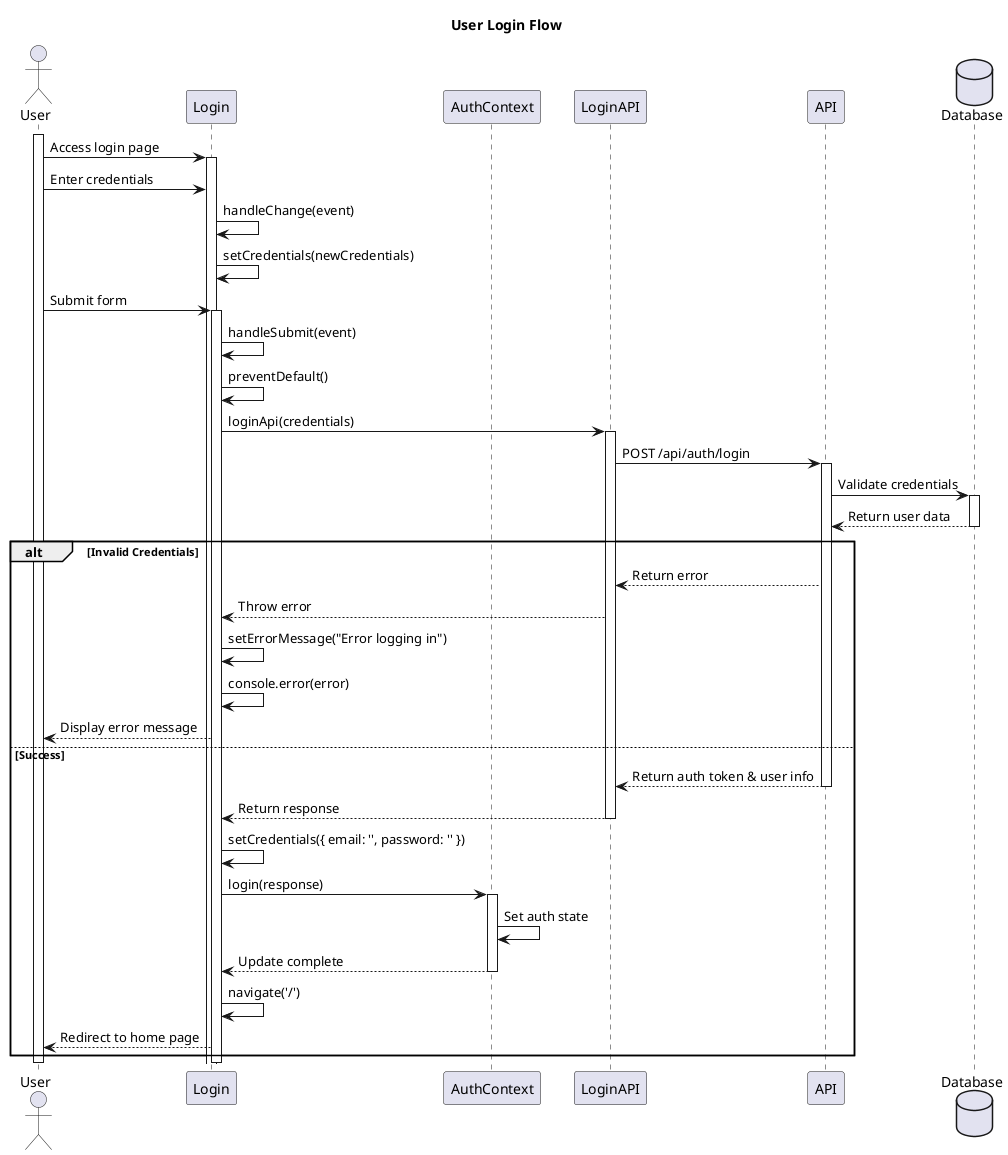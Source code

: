 @startuml Login Sequence Diagram
title "User Login Flow"

actor User
participant Login
participant AuthContext
participant LoginAPI
participant API
database Database

activate User

User -> Login: Access login page
activate Login

User -> Login: Enter credentials
Login -> Login: handleChange(event)
Login -> Login: setCredentials(newCredentials)

User -> Login: Submit form
activate Login
Login -> Login: handleSubmit(event)
Login -> Login: preventDefault()

Login -> LoginAPI: loginApi(credentials)
activate LoginAPI

LoginAPI -> API: POST /api/auth/login
activate API

API -> Database: Validate credentials
activate Database
Database --> API: Return user data
deactivate Database

alt Invalid Credentials
    API --> LoginAPI: Return error
    LoginAPI --> Login: Throw error
    Login -> Login: setErrorMessage("Error logging in")
    Login -> Login: console.error(error)
    Login --> User: Display error message
else Success
    API --> LoginAPI: Return auth token & user info
    deactivate API
    LoginAPI --> Login: Return response
    deactivate LoginAPI
    
    Login -> Login: setCredentials({ email: '', password: '' })
    
    Login -> AuthContext: login(response)
    activate AuthContext
    AuthContext -> AuthContext: Set auth state
    AuthContext --> Login: Update complete
    deactivate AuthContext
    
    Login -> Login: navigate('/')
    Login --> User: Redirect to home page
end

deactivate Login
deactivate User

@enduml